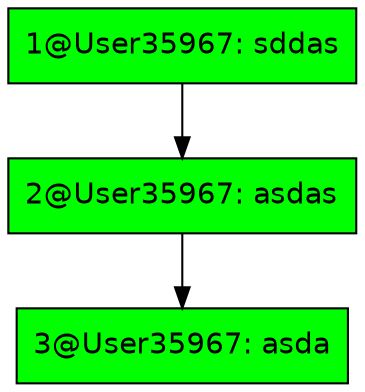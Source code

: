 digraph D{
  #Node List
  "1@User35967: sddas"[shape=box,fontname=Helvetica,style=filled,fillcolor="#00FF00"];"2@User35967: asdas"[shape=box,fontname=Helvetica,style=filled,fillcolor="#00FF00"];"3@User35967: asda"[shape=box,fontname=Helvetica,style=filled,fillcolor="#00FF00"]

  #Connections
  "1@User35967: sddas" -> "2@User35967: asdas""2@User35967: asdas" -> "3@User35967: asda"
}
